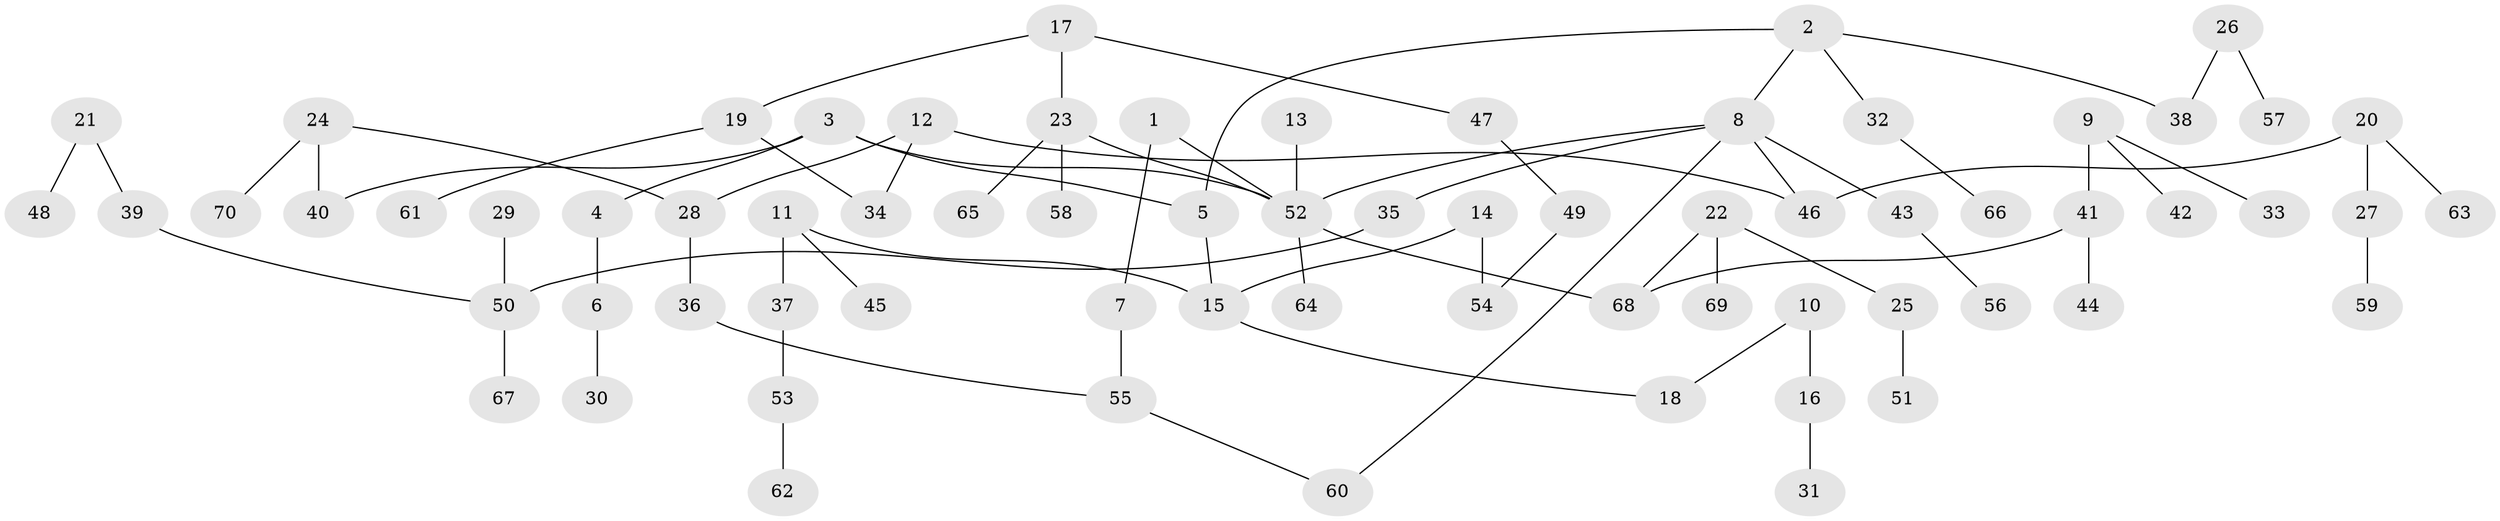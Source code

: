 // original degree distribution, {7: 0.010101010101010102, 3: 0.20202020202020202, 4: 0.0707070707070707, 8: 0.010101010101010102, 5: 0.030303030303030304, 2: 0.23232323232323232, 1: 0.4444444444444444}
// Generated by graph-tools (version 1.1) at 2025/36/03/04/25 23:36:06]
// undirected, 70 vertices, 75 edges
graph export_dot {
  node [color=gray90,style=filled];
  1;
  2;
  3;
  4;
  5;
  6;
  7;
  8;
  9;
  10;
  11;
  12;
  13;
  14;
  15;
  16;
  17;
  18;
  19;
  20;
  21;
  22;
  23;
  24;
  25;
  26;
  27;
  28;
  29;
  30;
  31;
  32;
  33;
  34;
  35;
  36;
  37;
  38;
  39;
  40;
  41;
  42;
  43;
  44;
  45;
  46;
  47;
  48;
  49;
  50;
  51;
  52;
  53;
  54;
  55;
  56;
  57;
  58;
  59;
  60;
  61;
  62;
  63;
  64;
  65;
  66;
  67;
  68;
  69;
  70;
  1 -- 7 [weight=1.0];
  1 -- 52 [weight=1.0];
  2 -- 5 [weight=1.0];
  2 -- 8 [weight=1.0];
  2 -- 32 [weight=1.0];
  2 -- 38 [weight=1.0];
  3 -- 4 [weight=1.0];
  3 -- 5 [weight=1.0];
  3 -- 40 [weight=1.0];
  3 -- 52 [weight=1.0];
  4 -- 6 [weight=1.0];
  5 -- 15 [weight=1.0];
  6 -- 30 [weight=1.0];
  7 -- 55 [weight=1.0];
  8 -- 35 [weight=1.0];
  8 -- 43 [weight=1.0];
  8 -- 46 [weight=1.0];
  8 -- 52 [weight=1.0];
  8 -- 60 [weight=1.0];
  9 -- 33 [weight=1.0];
  9 -- 41 [weight=1.0];
  9 -- 42 [weight=1.0];
  10 -- 16 [weight=1.0];
  10 -- 18 [weight=1.0];
  11 -- 15 [weight=1.0];
  11 -- 37 [weight=1.0];
  11 -- 45 [weight=1.0];
  12 -- 28 [weight=1.0];
  12 -- 34 [weight=1.0];
  12 -- 46 [weight=1.0];
  13 -- 52 [weight=1.0];
  14 -- 15 [weight=1.0];
  14 -- 54 [weight=1.0];
  15 -- 18 [weight=1.0];
  16 -- 31 [weight=1.0];
  17 -- 19 [weight=1.0];
  17 -- 23 [weight=1.0];
  17 -- 47 [weight=1.0];
  19 -- 34 [weight=1.0];
  19 -- 61 [weight=1.0];
  20 -- 27 [weight=1.0];
  20 -- 46 [weight=1.0];
  20 -- 63 [weight=1.0];
  21 -- 39 [weight=1.0];
  21 -- 48 [weight=1.0];
  22 -- 25 [weight=1.0];
  22 -- 68 [weight=1.0];
  22 -- 69 [weight=1.0];
  23 -- 52 [weight=1.0];
  23 -- 58 [weight=1.0];
  23 -- 65 [weight=1.0];
  24 -- 28 [weight=1.0];
  24 -- 40 [weight=1.0];
  24 -- 70 [weight=1.0];
  25 -- 51 [weight=1.0];
  26 -- 38 [weight=1.0];
  26 -- 57 [weight=1.0];
  27 -- 59 [weight=1.0];
  28 -- 36 [weight=1.0];
  29 -- 50 [weight=1.0];
  32 -- 66 [weight=1.0];
  35 -- 50 [weight=1.0];
  36 -- 55 [weight=1.0];
  37 -- 53 [weight=1.0];
  39 -- 50 [weight=1.0];
  41 -- 44 [weight=1.0];
  41 -- 68 [weight=1.0];
  43 -- 56 [weight=1.0];
  47 -- 49 [weight=1.0];
  49 -- 54 [weight=1.0];
  50 -- 67 [weight=1.0];
  52 -- 64 [weight=1.0];
  52 -- 68 [weight=1.0];
  53 -- 62 [weight=1.0];
  55 -- 60 [weight=1.0];
}
